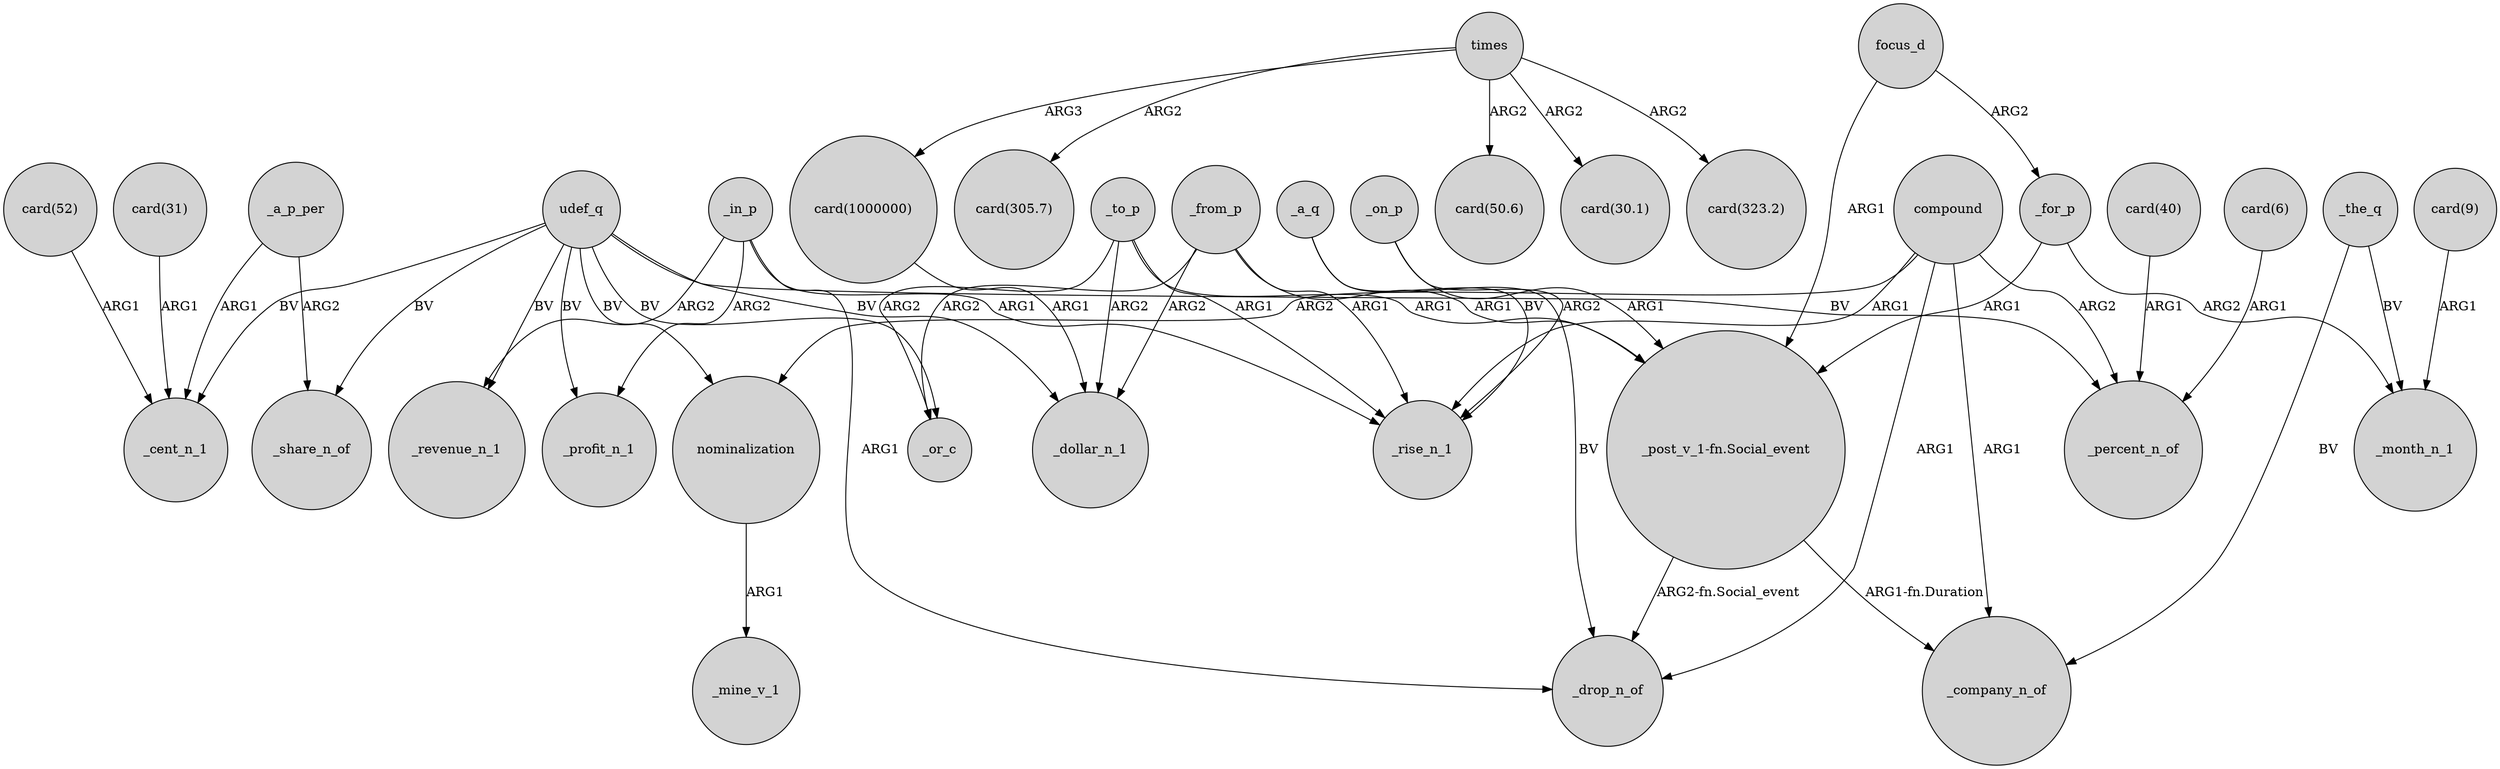 digraph {
	node [shape=circle style=filled]
	_a_q -> _rise_n_1 [label=BV]
	_to_p -> _or_c [label=ARG2]
	times -> "card(305.7)" [label=ARG2]
	compound -> _rise_n_1 [label=ARG1]
	_a_p_per -> _cent_n_1 [label=ARG1]
	_to_p -> "_post_v_1-fn.Social_event" [label=ARG1]
	_the_q -> _month_n_1 [label=BV]
	udef_q -> nominalization [label=BV]
	_to_p -> _rise_n_1 [label=ARG1]
	times -> "card(1000000)" [label=ARG3]
	udef_q -> _profit_n_1 [label=BV]
	times -> "card(50.6)" [label=ARG2]
	compound -> _company_n_of [label=ARG1]
	"card(40)" -> _percent_n_of [label=ARG1]
	_to_p -> _dollar_n_1 [label=ARG2]
	udef_q -> _cent_n_1 [label=BV]
	udef_q -> _revenue_n_1 [label=BV]
	_in_p -> _profit_n_1 [label=ARG2]
	compound -> nominalization [label=ARG2]
	udef_q -> _or_c [label=BV]
	"card(6)" -> _percent_n_of [label=ARG1]
	_a_p_per -> _share_n_of [label=ARG2]
	udef_q -> _percent_n_of [label=BV]
	focus_d -> "_post_v_1-fn.Social_event" [label=ARG1]
	udef_q -> _share_n_of [label=BV]
	"_post_v_1-fn.Social_event" -> _drop_n_of [label="ARG2-fn.Social_event"]
	compound -> _percent_n_of [label=ARG2]
	udef_q -> _dollar_n_1 [label=BV]
	nominalization -> _mine_v_1 [label=ARG1]
	"card(1000000)" -> _dollar_n_1 [label=ARG1]
	_a_q -> _drop_n_of [label=BV]
	"_post_v_1-fn.Social_event" -> _company_n_of [label="ARG1-fn.Duration"]
	_from_p -> _or_c [label=ARG2]
	_from_p -> _rise_n_1 [label=ARG1]
	_in_p -> _drop_n_of [label=ARG1]
	_in_p -> _revenue_n_1 [label=ARG2]
	_for_p -> "_post_v_1-fn.Social_event" [label=ARG1]
	_on_p -> _rise_n_1 [label=ARG2]
	_on_p -> "_post_v_1-fn.Social_event" [label=ARG1]
	"card(52)" -> _cent_n_1 [label=ARG1]
	"card(31)" -> _cent_n_1 [label=ARG1]
	times -> "card(30.1)" [label=ARG2]
	_from_p -> "_post_v_1-fn.Social_event" [label=ARG1]
	"card(9)" -> _month_n_1 [label=ARG1]
	focus_d -> _for_p [label=ARG2]
	_in_p -> _rise_n_1 [label=ARG1]
	compound -> _drop_n_of [label=ARG1]
	times -> "card(323.2)" [label=ARG2]
	_the_q -> _company_n_of [label=BV]
	_from_p -> _dollar_n_1 [label=ARG2]
	_for_p -> _month_n_1 [label=ARG2]
}
